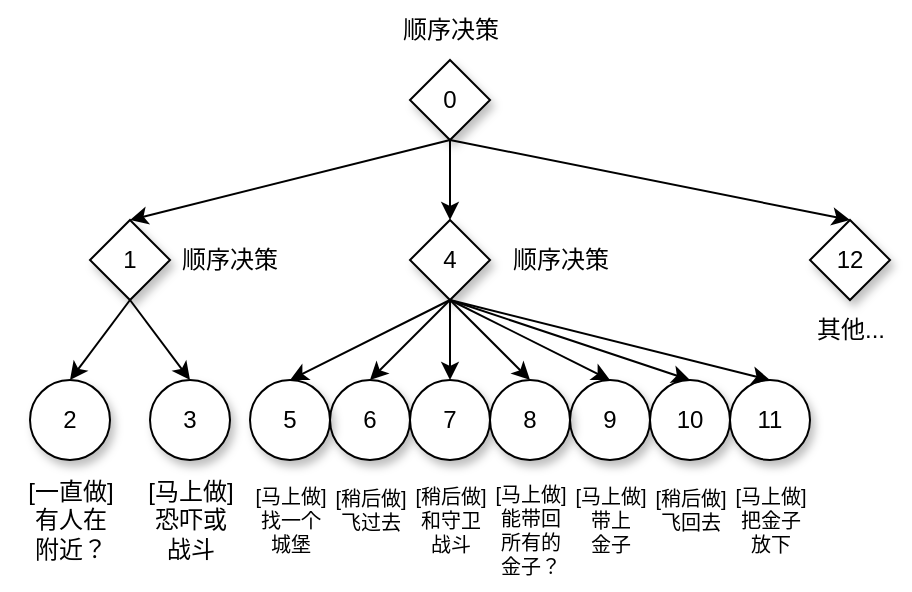 <mxfile version="26.0.6">
  <diagram name="第 1 页" id="vUlN-p0JuBHu4H8eshn-">
    <mxGraphModel dx="570" dy="366" grid="1" gridSize="10" guides="1" tooltips="1" connect="1" arrows="1" fold="1" page="1" pageScale="1" pageWidth="827" pageHeight="1169" math="0" shadow="0">
      <root>
        <mxCell id="0" />
        <mxCell id="1" parent="0" />
        <mxCell id="F161tVvBFEbwXO0ZhcAf-1" value="0" style="rhombus;whiteSpace=wrap;html=1;shadow=1;" vertex="1" parent="1">
          <mxGeometry x="320" y="120" width="40" height="40" as="geometry" />
        </mxCell>
        <mxCell id="F161tVvBFEbwXO0ZhcAf-2" value="9" style="ellipse;whiteSpace=wrap;html=1;aspect=fixed;shadow=1;" vertex="1" parent="1">
          <mxGeometry x="400" y="280" width="40" height="40" as="geometry" />
        </mxCell>
        <mxCell id="F161tVvBFEbwXO0ZhcAf-3" value="4" style="rhombus;whiteSpace=wrap;html=1;shadow=1;" vertex="1" parent="1">
          <mxGeometry x="320" y="200" width="40" height="40" as="geometry" />
        </mxCell>
        <mxCell id="F161tVvBFEbwXO0ZhcAf-4" value="1" style="rhombus;whiteSpace=wrap;html=1;shadow=1;" vertex="1" parent="1">
          <mxGeometry x="160" y="200" width="40" height="40" as="geometry" />
        </mxCell>
        <mxCell id="F161tVvBFEbwXO0ZhcAf-5" value="12" style="rhombus;whiteSpace=wrap;html=1;shadow=1;" vertex="1" parent="1">
          <mxGeometry x="520" y="200" width="40" height="40" as="geometry" />
        </mxCell>
        <mxCell id="F161tVvBFEbwXO0ZhcAf-6" value="10" style="ellipse;whiteSpace=wrap;html=1;aspect=fixed;shadow=1;" vertex="1" parent="1">
          <mxGeometry x="440" y="280" width="40" height="40" as="geometry" />
        </mxCell>
        <mxCell id="F161tVvBFEbwXO0ZhcAf-7" value="11" style="ellipse;whiteSpace=wrap;html=1;aspect=fixed;shadow=1;" vertex="1" parent="1">
          <mxGeometry x="480" y="280" width="40" height="40" as="geometry" />
        </mxCell>
        <mxCell id="F161tVvBFEbwXO0ZhcAf-8" value="6" style="ellipse;whiteSpace=wrap;html=1;aspect=fixed;shadow=1;" vertex="1" parent="1">
          <mxGeometry x="280" y="280" width="40" height="40" as="geometry" />
        </mxCell>
        <mxCell id="F161tVvBFEbwXO0ZhcAf-9" value="7" style="ellipse;whiteSpace=wrap;html=1;aspect=fixed;shadow=1;" vertex="1" parent="1">
          <mxGeometry x="320" y="280" width="40" height="40" as="geometry" />
        </mxCell>
        <mxCell id="F161tVvBFEbwXO0ZhcAf-10" value="8" style="ellipse;whiteSpace=wrap;html=1;aspect=fixed;shadow=1;" vertex="1" parent="1">
          <mxGeometry x="360" y="280" width="40" height="40" as="geometry" />
        </mxCell>
        <mxCell id="F161tVvBFEbwXO0ZhcAf-11" value="2" style="ellipse;whiteSpace=wrap;html=1;aspect=fixed;shadow=1;" vertex="1" parent="1">
          <mxGeometry x="130" y="280" width="40" height="40" as="geometry" />
        </mxCell>
        <mxCell id="F161tVvBFEbwXO0ZhcAf-12" value="3" style="ellipse;whiteSpace=wrap;html=1;aspect=fixed;shadow=1;" vertex="1" parent="1">
          <mxGeometry x="190" y="280" width="40" height="40" as="geometry" />
        </mxCell>
        <mxCell id="F161tVvBFEbwXO0ZhcAf-13" value="5" style="ellipse;whiteSpace=wrap;html=1;aspect=fixed;shadow=1;" vertex="1" parent="1">
          <mxGeometry x="240" y="280" width="40" height="40" as="geometry" />
        </mxCell>
        <mxCell id="F161tVvBFEbwXO0ZhcAf-15" value="" style="endArrow=classic;html=1;rounded=0;exitX=0.5;exitY=1;exitDx=0;exitDy=0;entryX=0.5;entryY=0;entryDx=0;entryDy=0;" edge="1" parent="1" source="F161tVvBFEbwXO0ZhcAf-4" target="F161tVvBFEbwXO0ZhcAf-11">
          <mxGeometry width="50" height="50" relative="1" as="geometry">
            <mxPoint x="250" y="220" as="sourcePoint" />
            <mxPoint x="300" y="170" as="targetPoint" />
          </mxGeometry>
        </mxCell>
        <mxCell id="F161tVvBFEbwXO0ZhcAf-16" value="" style="endArrow=classic;html=1;rounded=0;exitX=0.5;exitY=1;exitDx=0;exitDy=0;entryX=0.5;entryY=0;entryDx=0;entryDy=0;" edge="1" parent="1" source="F161tVvBFEbwXO0ZhcAf-4" target="F161tVvBFEbwXO0ZhcAf-12">
          <mxGeometry width="50" height="50" relative="1" as="geometry">
            <mxPoint x="60" y="260" as="sourcePoint" />
            <mxPoint x="110" y="210" as="targetPoint" />
          </mxGeometry>
        </mxCell>
        <mxCell id="F161tVvBFEbwXO0ZhcAf-17" value="" style="endArrow=classic;html=1;rounded=0;exitX=0.5;exitY=1;exitDx=0;exitDy=0;entryX=0.5;entryY=0;entryDx=0;entryDy=0;" edge="1" parent="1" source="F161tVvBFEbwXO0ZhcAf-1" target="F161tVvBFEbwXO0ZhcAf-4">
          <mxGeometry width="50" height="50" relative="1" as="geometry">
            <mxPoint x="240" y="260" as="sourcePoint" />
            <mxPoint x="290" y="210" as="targetPoint" />
          </mxGeometry>
        </mxCell>
        <mxCell id="F161tVvBFEbwXO0ZhcAf-18" value="" style="endArrow=classic;html=1;rounded=0;" edge="1" parent="1" target="F161tVvBFEbwXO0ZhcAf-3">
          <mxGeometry width="50" height="50" relative="1" as="geometry">
            <mxPoint x="340" y="160" as="sourcePoint" />
            <mxPoint x="460" y="160" as="targetPoint" />
          </mxGeometry>
        </mxCell>
        <mxCell id="F161tVvBFEbwXO0ZhcAf-19" value="" style="endArrow=classic;html=1;rounded=0;entryX=0.5;entryY=0;entryDx=0;entryDy=0;" edge="1" parent="1" target="F161tVvBFEbwXO0ZhcAf-5">
          <mxGeometry width="50" height="50" relative="1" as="geometry">
            <mxPoint x="340" y="160" as="sourcePoint" />
            <mxPoint x="440" y="150" as="targetPoint" />
          </mxGeometry>
        </mxCell>
        <mxCell id="F161tVvBFEbwXO0ZhcAf-20" value="" style="endArrow=classic;html=1;rounded=0;exitX=0.5;exitY=1;exitDx=0;exitDy=0;entryX=0.5;entryY=0;entryDx=0;entryDy=0;" edge="1" parent="1" source="F161tVvBFEbwXO0ZhcAf-3" target="F161tVvBFEbwXO0ZhcAf-13">
          <mxGeometry width="50" height="50" relative="1" as="geometry">
            <mxPoint x="380" y="270" as="sourcePoint" />
            <mxPoint x="430" y="220" as="targetPoint" />
          </mxGeometry>
        </mxCell>
        <mxCell id="F161tVvBFEbwXO0ZhcAf-21" value="" style="endArrow=classic;html=1;rounded=0;exitX=0.5;exitY=1;exitDx=0;exitDy=0;entryX=0.5;entryY=0;entryDx=0;entryDy=0;" edge="1" parent="1" source="F161tVvBFEbwXO0ZhcAf-3" target="F161tVvBFEbwXO0ZhcAf-8">
          <mxGeometry width="50" height="50" relative="1" as="geometry">
            <mxPoint x="350" y="250" as="sourcePoint" />
            <mxPoint x="270" y="290" as="targetPoint" />
          </mxGeometry>
        </mxCell>
        <mxCell id="F161tVvBFEbwXO0ZhcAf-22" value="" style="endArrow=classic;html=1;rounded=0;exitX=0.5;exitY=1;exitDx=0;exitDy=0;" edge="1" parent="1" source="F161tVvBFEbwXO0ZhcAf-3" target="F161tVvBFEbwXO0ZhcAf-9">
          <mxGeometry width="50" height="50" relative="1" as="geometry">
            <mxPoint x="340" y="240" as="sourcePoint" />
            <mxPoint x="280" y="300" as="targetPoint" />
          </mxGeometry>
        </mxCell>
        <mxCell id="F161tVvBFEbwXO0ZhcAf-23" value="" style="endArrow=classic;html=1;rounded=0;entryX=0.5;entryY=0;entryDx=0;entryDy=0;exitX=0.5;exitY=1;exitDx=0;exitDy=0;" edge="1" parent="1" source="F161tVvBFEbwXO0ZhcAf-3" target="F161tVvBFEbwXO0ZhcAf-10">
          <mxGeometry width="50" height="50" relative="1" as="geometry">
            <mxPoint x="330" y="240" as="sourcePoint" />
            <mxPoint x="290" y="310" as="targetPoint" />
          </mxGeometry>
        </mxCell>
        <mxCell id="F161tVvBFEbwXO0ZhcAf-24" value="" style="endArrow=classic;html=1;rounded=0;entryX=0.5;entryY=0;entryDx=0;entryDy=0;exitX=0.5;exitY=1;exitDx=0;exitDy=0;" edge="1" parent="1" source="F161tVvBFEbwXO0ZhcAf-3" target="F161tVvBFEbwXO0ZhcAf-2">
          <mxGeometry width="50" height="50" relative="1" as="geometry">
            <mxPoint x="380" y="240" as="sourcePoint" />
            <mxPoint x="300" y="320" as="targetPoint" />
          </mxGeometry>
        </mxCell>
        <mxCell id="F161tVvBFEbwXO0ZhcAf-25" value="" style="endArrow=classic;html=1;rounded=0;entryX=0.5;entryY=0;entryDx=0;entryDy=0;exitX=0.5;exitY=1;exitDx=0;exitDy=0;" edge="1" parent="1" source="F161tVvBFEbwXO0ZhcAf-3" target="F161tVvBFEbwXO0ZhcAf-6">
          <mxGeometry width="50" height="50" relative="1" as="geometry">
            <mxPoint x="370" y="240" as="sourcePoint" />
            <mxPoint x="430" y="200" as="targetPoint" />
          </mxGeometry>
        </mxCell>
        <mxCell id="F161tVvBFEbwXO0ZhcAf-26" value="" style="endArrow=classic;html=1;rounded=0;entryX=0.5;entryY=0;entryDx=0;entryDy=0;" edge="1" parent="1" target="F161tVvBFEbwXO0ZhcAf-7">
          <mxGeometry width="50" height="50" relative="1" as="geometry">
            <mxPoint x="340" y="240" as="sourcePoint" />
            <mxPoint x="450" y="210" as="targetPoint" />
          </mxGeometry>
        </mxCell>
        <mxCell id="F161tVvBFEbwXO0ZhcAf-27" value="顺序决策" style="text;html=1;align=center;verticalAlign=middle;resizable=0;points=[];autosize=1;strokeColor=none;fillColor=none;" vertex="1" parent="1">
          <mxGeometry x="305" y="90" width="70" height="30" as="geometry" />
        </mxCell>
        <mxCell id="F161tVvBFEbwXO0ZhcAf-28" value="顺序决策" style="text;html=1;align=center;verticalAlign=middle;whiteSpace=wrap;rounded=0;" vertex="1" parent="1">
          <mxGeometry x="200" y="205" width="60" height="30" as="geometry" />
        </mxCell>
        <mxCell id="F161tVvBFEbwXO0ZhcAf-29" value="顺序决策" style="text;html=1;align=center;verticalAlign=middle;resizable=0;points=[];autosize=1;strokeColor=none;fillColor=none;" vertex="1" parent="1">
          <mxGeometry x="360" y="205" width="70" height="30" as="geometry" />
        </mxCell>
        <mxCell id="F161tVvBFEbwXO0ZhcAf-30" value="其他..." style="text;html=1;align=center;verticalAlign=middle;resizable=0;points=[];autosize=1;strokeColor=none;fillColor=none;" vertex="1" parent="1">
          <mxGeometry x="510" y="240" width="60" height="30" as="geometry" />
        </mxCell>
        <mxCell id="F161tVvBFEbwXO0ZhcAf-31" value="[一直做]&lt;div&gt;有人在&lt;/div&gt;&lt;div&gt;附近？&lt;/div&gt;" style="text;html=1;align=center;verticalAlign=middle;resizable=0;points=[];autosize=1;strokeColor=none;fillColor=none;" vertex="1" parent="1">
          <mxGeometry x="115" y="320" width="70" height="60" as="geometry" />
        </mxCell>
        <mxCell id="F161tVvBFEbwXO0ZhcAf-32" value="[马上做]&lt;div&gt;恐吓或&lt;/div&gt;&lt;div&gt;战斗&lt;/div&gt;" style="text;html=1;align=center;verticalAlign=middle;resizable=0;points=[];autosize=1;strokeColor=none;fillColor=none;" vertex="1" parent="1">
          <mxGeometry x="175" y="320" width="70" height="60" as="geometry" />
        </mxCell>
        <mxCell id="F161tVvBFEbwXO0ZhcAf-33" value="[马上做]&lt;div&gt;找一个&lt;/div&gt;&lt;div&gt;城堡&lt;/div&gt;" style="text;html=1;align=center;verticalAlign=middle;resizable=0;points=[];autosize=1;strokeColor=none;fillColor=none;fontSize=10;" vertex="1" parent="1">
          <mxGeometry x="230" y="325" width="60" height="50" as="geometry" />
        </mxCell>
        <mxCell id="F161tVvBFEbwXO0ZhcAf-34" value="[稍后做]&lt;div&gt;飞过去&lt;/div&gt;" style="text;html=1;align=center;verticalAlign=middle;resizable=0;points=[];autosize=1;strokeColor=none;fillColor=none;fontSize=10;" vertex="1" parent="1">
          <mxGeometry x="270" y="325" width="60" height="40" as="geometry" />
        </mxCell>
        <mxCell id="F161tVvBFEbwXO0ZhcAf-35" value="[稍后做]&lt;div&gt;和守卫&lt;/div&gt;&lt;div&gt;战斗&lt;/div&gt;" style="text;html=1;align=center;verticalAlign=middle;resizable=0;points=[];autosize=1;strokeColor=none;fillColor=none;fontSize=10;" vertex="1" parent="1">
          <mxGeometry x="310" y="325" width="60" height="50" as="geometry" />
        </mxCell>
        <mxCell id="F161tVvBFEbwXO0ZhcAf-36" value="[马上做]&lt;div&gt;能带回&lt;/div&gt;&lt;div&gt;所有的&lt;/div&gt;&lt;div&gt;金子？&lt;/div&gt;" style="text;html=1;align=center;verticalAlign=middle;resizable=0;points=[];autosize=1;strokeColor=none;fillColor=none;fontSize=10;" vertex="1" parent="1">
          <mxGeometry x="350" y="325" width="60" height="60" as="geometry" />
        </mxCell>
        <mxCell id="F161tVvBFEbwXO0ZhcAf-37" value="[马上做]&lt;div&gt;带上&lt;/div&gt;&lt;div&gt;金子&lt;/div&gt;" style="text;html=1;align=center;verticalAlign=middle;resizable=0;points=[];autosize=1;strokeColor=none;fillColor=none;fontSize=10;" vertex="1" parent="1">
          <mxGeometry x="390" y="325" width="60" height="50" as="geometry" />
        </mxCell>
        <mxCell id="F161tVvBFEbwXO0ZhcAf-38" value="[稍后做]&lt;div&gt;飞回去&lt;/div&gt;" style="text;html=1;align=center;verticalAlign=middle;resizable=0;points=[];autosize=1;strokeColor=none;fillColor=none;fontSize=10;" vertex="1" parent="1">
          <mxGeometry x="430" y="325" width="60" height="40" as="geometry" />
        </mxCell>
        <mxCell id="F161tVvBFEbwXO0ZhcAf-39" value="[马上做]&lt;div&gt;把金子&lt;/div&gt;&lt;div&gt;放下&lt;/div&gt;" style="text;html=1;align=center;verticalAlign=middle;resizable=0;points=[];autosize=1;strokeColor=none;fillColor=none;fontSize=10;" vertex="1" parent="1">
          <mxGeometry x="470" y="325" width="60" height="50" as="geometry" />
        </mxCell>
      </root>
    </mxGraphModel>
  </diagram>
</mxfile>
